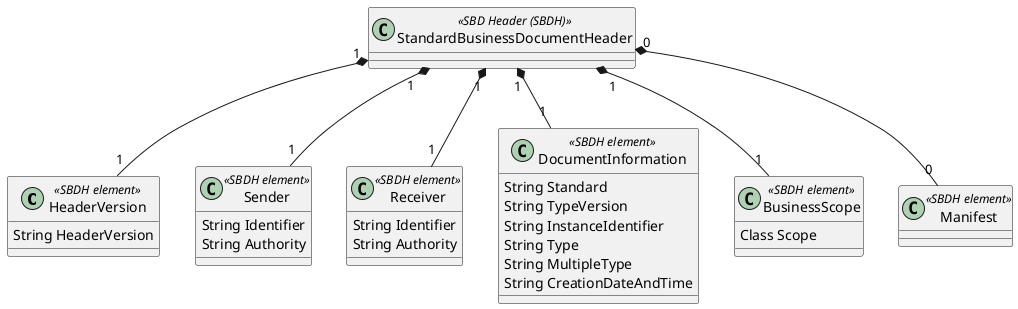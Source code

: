 @startuml SBD

class HeaderVersion
{
    String HeaderVersion
}

class Sender
{
    String Identifier
    String Authority
}

class Receiver
{
    String Identifier
    String Authority
}

class DocumentInformation
{
    String Standard
    String TypeVersion
    String InstanceIdentifier
    String Type
    String MultipleType
    String CreationDateAndTime
}

class BusinessScope
{
    Class Scope
}

class "StandardBusinessDocumentHeader" as SBDH <<SBD Header (SBDH)>>
class "HeaderVersion" as HeaderVersion <<SBDH element>>
class "Sender" as Sender <<SBDH element>>
class "Receiver" as Receiver <<SBDH element>>
class "DocumentInformation" as DocumentInformation <<SBDH element>>
class "Manifest" as Manifest <<SBDH element>>
class "BusinessScope" as BusinessScope <<SBDH element>>


SBDH "1" *-- "1" HeaderVersion 
SBDH "1" *-- "1" Sender 
SBDH "1" *-- "1" Receiver 
SBDH "1" *-- "1" DocumentInformation 
SBDH "0" *-- "0" Manifest 
SBDH "1" *-- "1" BusinessScope 


@enduml
